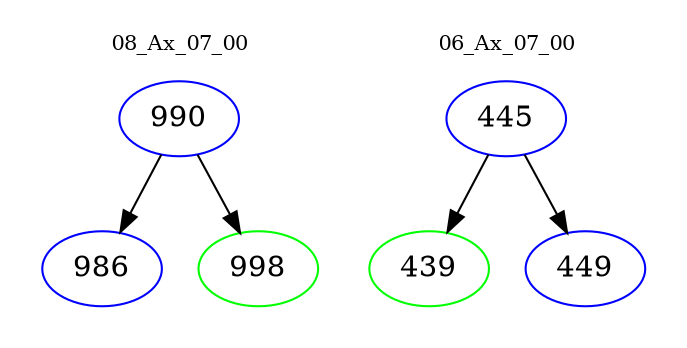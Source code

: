 digraph{
subgraph cluster_0 {
color = white
label = "08_Ax_07_00";
fontsize=10;
T0_990 [label="990", color="blue"]
T0_990 -> T0_986 [color="black"]
T0_986 [label="986", color="blue"]
T0_990 -> T0_998 [color="black"]
T0_998 [label="998", color="green"]
}
subgraph cluster_1 {
color = white
label = "06_Ax_07_00";
fontsize=10;
T1_445 [label="445", color="blue"]
T1_445 -> T1_439 [color="black"]
T1_439 [label="439", color="green"]
T1_445 -> T1_449 [color="black"]
T1_449 [label="449", color="blue"]
}
}
